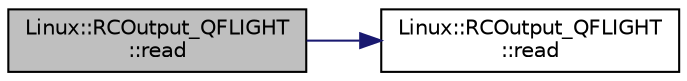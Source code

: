 digraph "Linux::RCOutput_QFLIGHT::read"
{
 // INTERACTIVE_SVG=YES
  edge [fontname="Helvetica",fontsize="10",labelfontname="Helvetica",labelfontsize="10"];
  node [fontname="Helvetica",fontsize="10",shape=record];
  rankdir="LR";
  Node1 [label="Linux::RCOutput_QFLIGHT\l::read",height=0.2,width=0.4,color="black", fillcolor="grey75", style="filled", fontcolor="black"];
  Node1 -> Node2 [color="midnightblue",fontsize="10",style="solid",fontname="Helvetica"];
  Node2 [label="Linux::RCOutput_QFLIGHT\l::read",height=0.2,width=0.4,color="black", fillcolor="white", style="filled",URL="$classLinux_1_1RCOutput__QFLIGHT.html#a766a9d60f0dd89bc5c20526dc037e24a"];
}
